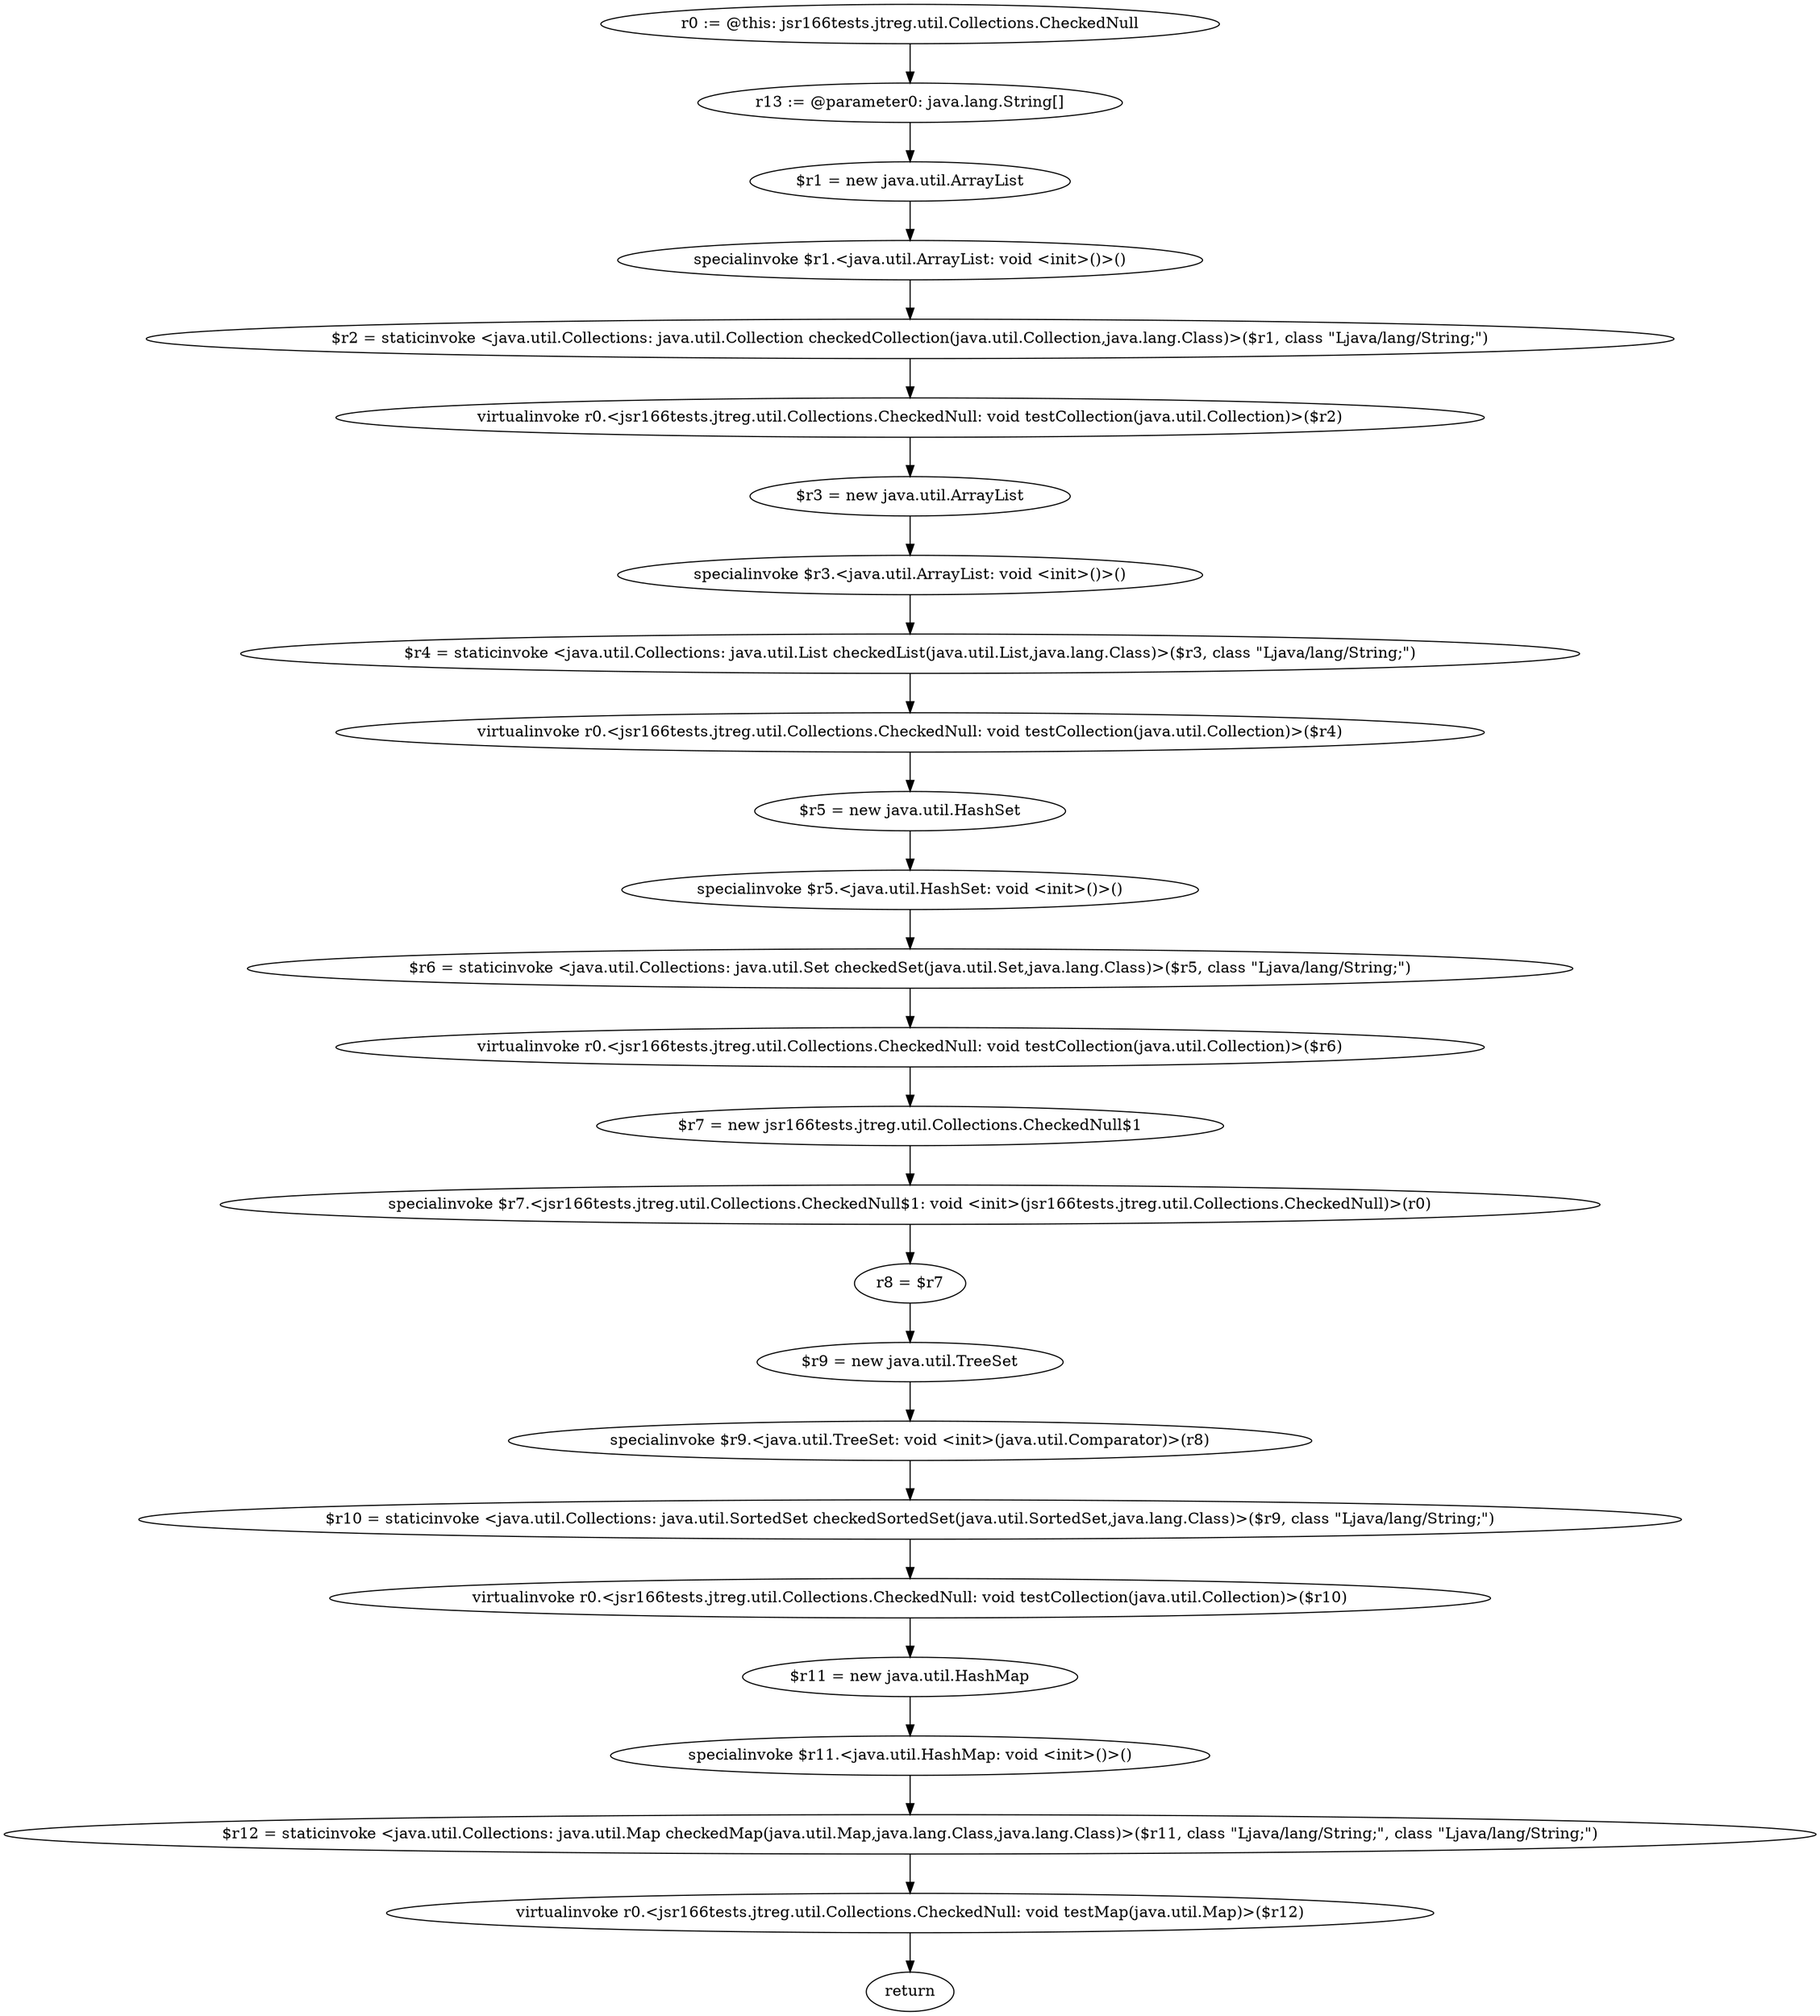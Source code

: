 digraph "unitGraph" {
    "r0 := @this: jsr166tests.jtreg.util.Collections.CheckedNull"
    "r13 := @parameter0: java.lang.String[]"
    "$r1 = new java.util.ArrayList"
    "specialinvoke $r1.<java.util.ArrayList: void <init>()>()"
    "$r2 = staticinvoke <java.util.Collections: java.util.Collection checkedCollection(java.util.Collection,java.lang.Class)>($r1, class \"Ljava/lang/String;\")"
    "virtualinvoke r0.<jsr166tests.jtreg.util.Collections.CheckedNull: void testCollection(java.util.Collection)>($r2)"
    "$r3 = new java.util.ArrayList"
    "specialinvoke $r3.<java.util.ArrayList: void <init>()>()"
    "$r4 = staticinvoke <java.util.Collections: java.util.List checkedList(java.util.List,java.lang.Class)>($r3, class \"Ljava/lang/String;\")"
    "virtualinvoke r0.<jsr166tests.jtreg.util.Collections.CheckedNull: void testCollection(java.util.Collection)>($r4)"
    "$r5 = new java.util.HashSet"
    "specialinvoke $r5.<java.util.HashSet: void <init>()>()"
    "$r6 = staticinvoke <java.util.Collections: java.util.Set checkedSet(java.util.Set,java.lang.Class)>($r5, class \"Ljava/lang/String;\")"
    "virtualinvoke r0.<jsr166tests.jtreg.util.Collections.CheckedNull: void testCollection(java.util.Collection)>($r6)"
    "$r7 = new jsr166tests.jtreg.util.Collections.CheckedNull$1"
    "specialinvoke $r7.<jsr166tests.jtreg.util.Collections.CheckedNull$1: void <init>(jsr166tests.jtreg.util.Collections.CheckedNull)>(r0)"
    "r8 = $r7"
    "$r9 = new java.util.TreeSet"
    "specialinvoke $r9.<java.util.TreeSet: void <init>(java.util.Comparator)>(r8)"
    "$r10 = staticinvoke <java.util.Collections: java.util.SortedSet checkedSortedSet(java.util.SortedSet,java.lang.Class)>($r9, class \"Ljava/lang/String;\")"
    "virtualinvoke r0.<jsr166tests.jtreg.util.Collections.CheckedNull: void testCollection(java.util.Collection)>($r10)"
    "$r11 = new java.util.HashMap"
    "specialinvoke $r11.<java.util.HashMap: void <init>()>()"
    "$r12 = staticinvoke <java.util.Collections: java.util.Map checkedMap(java.util.Map,java.lang.Class,java.lang.Class)>($r11, class \"Ljava/lang/String;\", class \"Ljava/lang/String;\")"
    "virtualinvoke r0.<jsr166tests.jtreg.util.Collections.CheckedNull: void testMap(java.util.Map)>($r12)"
    "return"
    "r0 := @this: jsr166tests.jtreg.util.Collections.CheckedNull"->"r13 := @parameter0: java.lang.String[]";
    "r13 := @parameter0: java.lang.String[]"->"$r1 = new java.util.ArrayList";
    "$r1 = new java.util.ArrayList"->"specialinvoke $r1.<java.util.ArrayList: void <init>()>()";
    "specialinvoke $r1.<java.util.ArrayList: void <init>()>()"->"$r2 = staticinvoke <java.util.Collections: java.util.Collection checkedCollection(java.util.Collection,java.lang.Class)>($r1, class \"Ljava/lang/String;\")";
    "$r2 = staticinvoke <java.util.Collections: java.util.Collection checkedCollection(java.util.Collection,java.lang.Class)>($r1, class \"Ljava/lang/String;\")"->"virtualinvoke r0.<jsr166tests.jtreg.util.Collections.CheckedNull: void testCollection(java.util.Collection)>($r2)";
    "virtualinvoke r0.<jsr166tests.jtreg.util.Collections.CheckedNull: void testCollection(java.util.Collection)>($r2)"->"$r3 = new java.util.ArrayList";
    "$r3 = new java.util.ArrayList"->"specialinvoke $r3.<java.util.ArrayList: void <init>()>()";
    "specialinvoke $r3.<java.util.ArrayList: void <init>()>()"->"$r4 = staticinvoke <java.util.Collections: java.util.List checkedList(java.util.List,java.lang.Class)>($r3, class \"Ljava/lang/String;\")";
    "$r4 = staticinvoke <java.util.Collections: java.util.List checkedList(java.util.List,java.lang.Class)>($r3, class \"Ljava/lang/String;\")"->"virtualinvoke r0.<jsr166tests.jtreg.util.Collections.CheckedNull: void testCollection(java.util.Collection)>($r4)";
    "virtualinvoke r0.<jsr166tests.jtreg.util.Collections.CheckedNull: void testCollection(java.util.Collection)>($r4)"->"$r5 = new java.util.HashSet";
    "$r5 = new java.util.HashSet"->"specialinvoke $r5.<java.util.HashSet: void <init>()>()";
    "specialinvoke $r5.<java.util.HashSet: void <init>()>()"->"$r6 = staticinvoke <java.util.Collections: java.util.Set checkedSet(java.util.Set,java.lang.Class)>($r5, class \"Ljava/lang/String;\")";
    "$r6 = staticinvoke <java.util.Collections: java.util.Set checkedSet(java.util.Set,java.lang.Class)>($r5, class \"Ljava/lang/String;\")"->"virtualinvoke r0.<jsr166tests.jtreg.util.Collections.CheckedNull: void testCollection(java.util.Collection)>($r6)";
    "virtualinvoke r0.<jsr166tests.jtreg.util.Collections.CheckedNull: void testCollection(java.util.Collection)>($r6)"->"$r7 = new jsr166tests.jtreg.util.Collections.CheckedNull$1";
    "$r7 = new jsr166tests.jtreg.util.Collections.CheckedNull$1"->"specialinvoke $r7.<jsr166tests.jtreg.util.Collections.CheckedNull$1: void <init>(jsr166tests.jtreg.util.Collections.CheckedNull)>(r0)";
    "specialinvoke $r7.<jsr166tests.jtreg.util.Collections.CheckedNull$1: void <init>(jsr166tests.jtreg.util.Collections.CheckedNull)>(r0)"->"r8 = $r7";
    "r8 = $r7"->"$r9 = new java.util.TreeSet";
    "$r9 = new java.util.TreeSet"->"specialinvoke $r9.<java.util.TreeSet: void <init>(java.util.Comparator)>(r8)";
    "specialinvoke $r9.<java.util.TreeSet: void <init>(java.util.Comparator)>(r8)"->"$r10 = staticinvoke <java.util.Collections: java.util.SortedSet checkedSortedSet(java.util.SortedSet,java.lang.Class)>($r9, class \"Ljava/lang/String;\")";
    "$r10 = staticinvoke <java.util.Collections: java.util.SortedSet checkedSortedSet(java.util.SortedSet,java.lang.Class)>($r9, class \"Ljava/lang/String;\")"->"virtualinvoke r0.<jsr166tests.jtreg.util.Collections.CheckedNull: void testCollection(java.util.Collection)>($r10)";
    "virtualinvoke r0.<jsr166tests.jtreg.util.Collections.CheckedNull: void testCollection(java.util.Collection)>($r10)"->"$r11 = new java.util.HashMap";
    "$r11 = new java.util.HashMap"->"specialinvoke $r11.<java.util.HashMap: void <init>()>()";
    "specialinvoke $r11.<java.util.HashMap: void <init>()>()"->"$r12 = staticinvoke <java.util.Collections: java.util.Map checkedMap(java.util.Map,java.lang.Class,java.lang.Class)>($r11, class \"Ljava/lang/String;\", class \"Ljava/lang/String;\")";
    "$r12 = staticinvoke <java.util.Collections: java.util.Map checkedMap(java.util.Map,java.lang.Class,java.lang.Class)>($r11, class \"Ljava/lang/String;\", class \"Ljava/lang/String;\")"->"virtualinvoke r0.<jsr166tests.jtreg.util.Collections.CheckedNull: void testMap(java.util.Map)>($r12)";
    "virtualinvoke r0.<jsr166tests.jtreg.util.Collections.CheckedNull: void testMap(java.util.Map)>($r12)"->"return";
}
